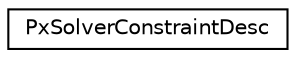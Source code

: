 digraph "Graphical Class Hierarchy"
{
  edge [fontname="Helvetica",fontsize="10",labelfontname="Helvetica",labelfontsize="10"];
  node [fontname="Helvetica",fontsize="10",shape=record];
  rankdir="LR";
  Node0 [label="PxSolverConstraintDesc",height=0.2,width=0.4,color="black", fillcolor="white", style="filled",URL="$structPxSolverConstraintDesc.html"];
}
